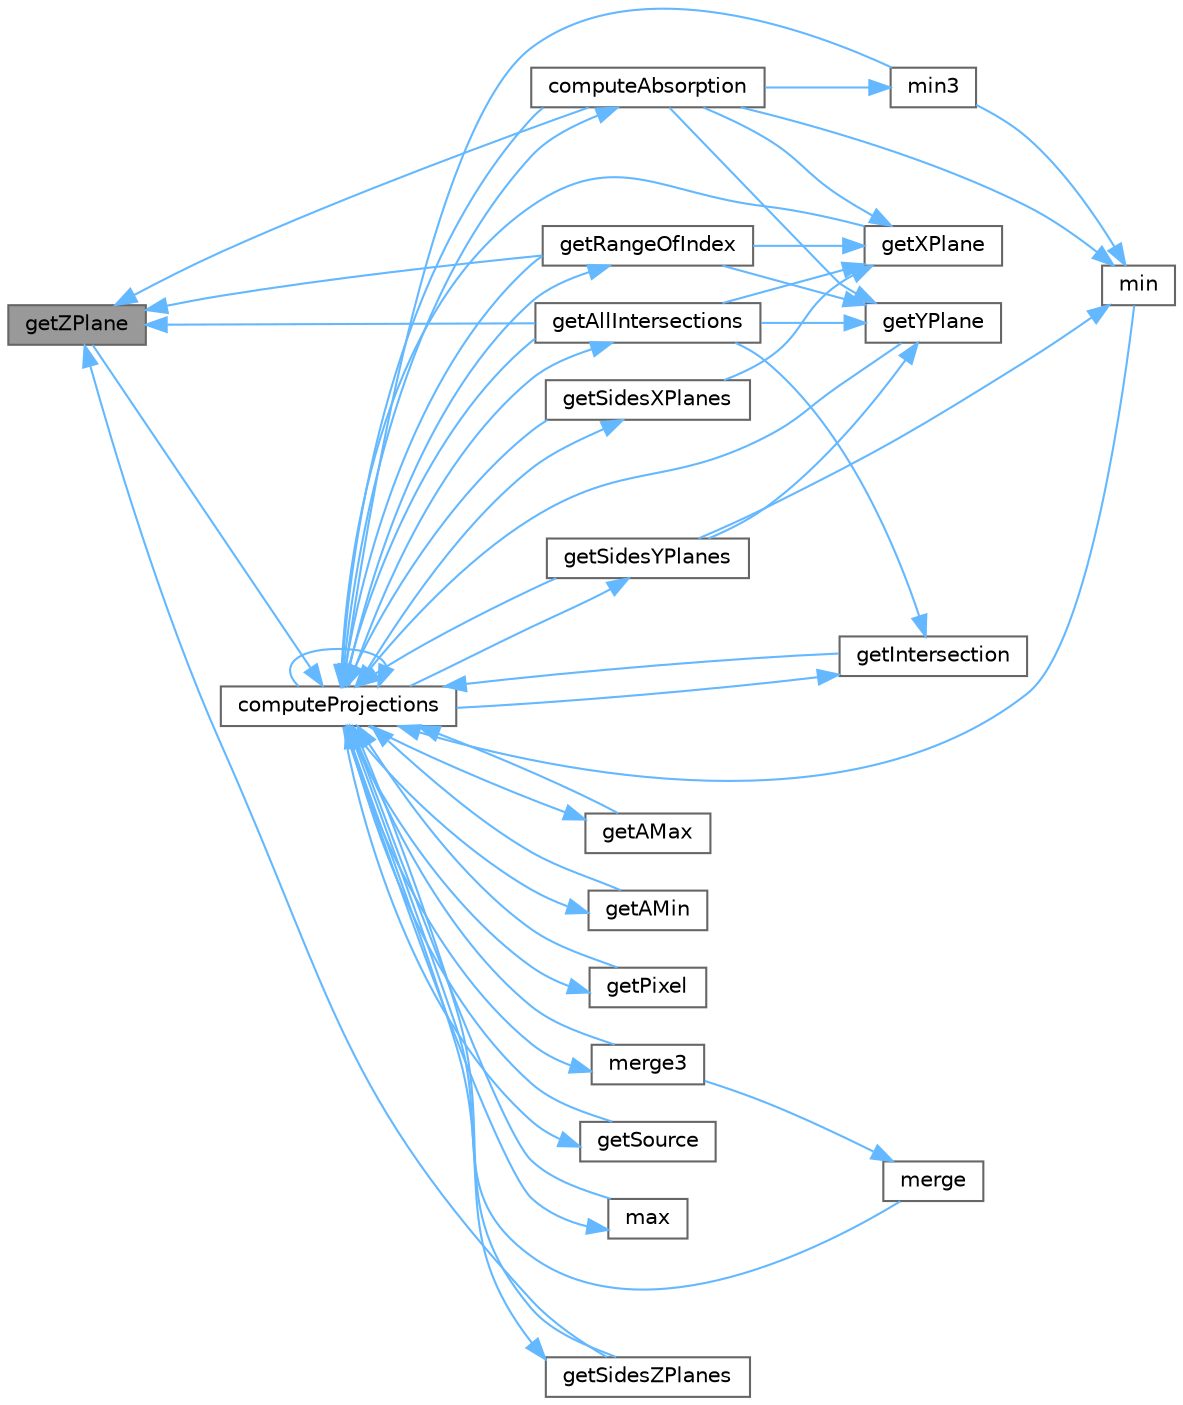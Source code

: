 digraph "getZPlane"
{
 // LATEX_PDF_SIZE
  bgcolor="transparent";
  edge [fontname=Helvetica,fontsize=10,labelfontname=Helvetica,labelfontsize=10];
  node [fontname=Helvetica,fontsize=10,shape=box,height=0.2,width=0.4];
  rankdir="LR";
  Node1 [id="Node000001",label="getZPlane",height=0.2,width=0.4,color="gray40", fillcolor="grey60", style="filled", fontcolor="black",tooltip="Computes the coordinate of a plane parallel relative to the XY plane."];
  Node1 -> Node2 [id="edge1_Node000001_Node000002",color="steelblue1",style="solid",tooltip=" "];
  Node2 [id="Node000002",label="computeProjections",height=0.2,width=0.4,color="grey40", fillcolor="white", style="filled",URL="$omp-projection_8c.html#a91c1483b31c2632b85f0f2d08e4be10a",tooltip="Computes the projection of a sub-section of the object into the detector for each source position."];
  Node2 -> Node3 [id="edge2_Node000002_Node000003",color="steelblue1",style="solid",tooltip=" "];
  Node3 [id="Node000003",label="computeAbsorption",height=0.2,width=0.4,color="grey40", fillcolor="white", style="filled",URL="$omp-projection_8c.html#ae3cde07607db3e42464648645ab82a5d",tooltip="Computes the projection attenuation of the radiological path of a ray."];
  Node3 -> Node2 [id="edge3_Node000003_Node000002",color="steelblue1",style="solid",tooltip=" "];
  Node3 -> Node4 [id="edge4_Node000003_Node000004",color="steelblue1",style="solid",tooltip=" "];
  Node4 [id="Node000004",label="getXPlane",height=0.2,width=0.4,color="grey40", fillcolor="white", style="filled",URL="$omp-projection_8c.html#a62994646d9adde2ff95ca4428a069d9b",tooltip="Computes the coordinate of a plane parallel relative to the YZ plane."];
  Node4 -> Node2 [id="edge5_Node000004_Node000002",color="steelblue1",style="solid",tooltip=" "];
  Node3 -> Node5 [id="edge6_Node000003_Node000005",color="steelblue1",style="solid",tooltip=" "];
  Node5 [id="Node000005",label="getYPlane",height=0.2,width=0.4,color="grey40", fillcolor="white", style="filled",URL="$omp-projection_8c.html#aefc902c2cb6a15330e6fe28c9d2787c4",tooltip="Computes the coordinate of a plane parallel relative to the XZ plane."];
  Node5 -> Node2 [id="edge7_Node000005_Node000002",color="steelblue1",style="solid",tooltip=" "];
  Node3 -> Node1 [id="edge8_Node000003_Node000001",color="steelblue1",style="solid",tooltip=" "];
  Node3 -> Node6 [id="edge9_Node000003_Node000006",color="steelblue1",style="solid",tooltip=" "];
  Node6 [id="Node000006",label="min",height=0.2,width=0.4,color="grey40", fillcolor="white", style="filled",URL="$omp-projection_8c.html#abd8bbcfabb3ddef2ccaafb9928a37b95",tooltip="Computes the minimum value between a and b."];
  Node6 -> Node2 [id="edge10_Node000006_Node000002",color="steelblue1",style="solid",tooltip=" "];
  Node3 -> Node7 [id="edge11_Node000003_Node000007",color="steelblue1",style="solid",tooltip=" "];
  Node7 [id="Node000007",label="min3",height=0.2,width=0.4,color="grey40", fillcolor="white", style="filled",URL="$omp-projection_8c.html#a242710ffc6c186821800ab581fc06174",tooltip="Computes the minimum value between a, b and c."];
  Node7 -> Node2 [id="edge12_Node000007_Node000002",color="steelblue1",style="solid",tooltip=" "];
  Node7 -> Node6 [id="edge13_Node000007_Node000006",color="steelblue1",style="solid",tooltip=" "];
  Node2 -> Node2 [id="edge14_Node000002_Node000002",color="steelblue1",style="solid",tooltip=" "];
  Node2 -> Node8 [id="edge15_Node000002_Node000008",color="steelblue1",style="solid",tooltip=" "];
  Node8 [id="Node000008",label="getAllIntersections",height=0.2,width=0.4,color="grey40", fillcolor="white", style="filled",URL="$omp-projection_8c.html#a5f51f5f74280e59e6dabea0ab4c2763b",tooltip="Computes the coordinates of the planes necessary to compute the intersections with the ray...."];
  Node8 -> Node2 [id="edge16_Node000008_Node000002",color="steelblue1",style="solid",tooltip=" "];
  Node8 -> Node9 [id="edge17_Node000008_Node000009",color="steelblue1",style="solid",tooltip=" "];
  Node9 [id="Node000009",label="getIntersection",height=0.2,width=0.4,color="grey40", fillcolor="white", style="filled",URL="$omp-projection_8c.html#a149a948293e53a037a1765c09ff71913",tooltip="Computes the the intersections between a ray and a set of planes."];
  Node9 -> Node2 [id="edge18_Node000009_Node000002",color="steelblue1",style="solid",tooltip=" "];
  Node8 -> Node4 [id="edge19_Node000008_Node000004",color="steelblue1",style="solid",tooltip=" "];
  Node8 -> Node5 [id="edge20_Node000008_Node000005",color="steelblue1",style="solid",tooltip=" "];
  Node8 -> Node1 [id="edge21_Node000008_Node000001",color="steelblue1",style="solid",tooltip=" "];
  Node2 -> Node10 [id="edge22_Node000002_Node000010",color="steelblue1",style="solid",tooltip=" "];
  Node10 [id="Node000010",label="getAMax",height=0.2,width=0.4,color="grey40", fillcolor="white", style="filled",URL="$omp-projection_8c.html#a285a0e4db4eb6abb181dd66dde16967d",tooltip="Computes the maximum parametric value a, representing the last intersection between ray and object."];
  Node10 -> Node2 [id="edge23_Node000010_Node000002",color="steelblue1",style="solid",tooltip=" "];
  Node2 -> Node11 [id="edge24_Node000002_Node000011",color="steelblue1",style="solid",tooltip=" "];
  Node11 [id="Node000011",label="getAMin",height=0.2,width=0.4,color="grey40", fillcolor="white", style="filled",URL="$omp-projection_8c.html#ab2c8fbc0bba7b91a3b9ffc8967ace715",tooltip="Computes the minimum parametric value a, representing the fist intersection between ray and object."];
  Node11 -> Node2 [id="edge25_Node000011_Node000002",color="steelblue1",style="solid",tooltip=" "];
  Node2 -> Node9 [id="edge26_Node000002_Node000009",color="steelblue1",style="solid",tooltip=" "];
  Node2 -> Node12 [id="edge27_Node000002_Node000012",color="steelblue1",style="solid",tooltip=" "];
  Node12 [id="Node000012",label="getPixel",height=0.2,width=0.4,color="grey40", fillcolor="white", style="filled",URL="$omp-projection_8c.html#a317aa107523bef48ac57d23d5efb84b0",tooltip="Retrieves the cartesian coordinates of a unit of the detector."];
  Node12 -> Node2 [id="edge28_Node000012_Node000002",color="steelblue1",style="solid",tooltip=" "];
  Node2 -> Node13 [id="edge29_Node000002_Node000013",color="steelblue1",style="solid",tooltip=" "];
  Node13 [id="Node000013",label="getRangeOfIndex",height=0.2,width=0.4,color="grey40", fillcolor="white", style="filled",URL="$omp-projection_8c.html#a92b78df62ad30990062a3e28546383ff",tooltip="Retrieves the range of parametric values of the planes."];
  Node13 -> Node2 [id="edge30_Node000013_Node000002",color="steelblue1",style="solid",tooltip=" "];
  Node13 -> Node4 [id="edge31_Node000013_Node000004",color="steelblue1",style="solid",tooltip=" "];
  Node13 -> Node5 [id="edge32_Node000013_Node000005",color="steelblue1",style="solid",tooltip=" "];
  Node13 -> Node1 [id="edge33_Node000013_Node000001",color="steelblue1",style="solid",tooltip=" "];
  Node2 -> Node14 [id="edge34_Node000002_Node000014",color="steelblue1",style="solid",tooltip=" "];
  Node14 [id="Node000014",label="getSidesXPlanes",height=0.2,width=0.4,color="grey40", fillcolor="white", style="filled",URL="$omp-projection_8c.html#a73161354b820cd053340e3c34ce89deb",tooltip="Computes a coordinate of the two planes of the object's sides orthogonal to the x axis."];
  Node14 -> Node2 [id="edge35_Node000014_Node000002",color="steelblue1",style="solid",tooltip=" "];
  Node14 -> Node4 [id="edge36_Node000014_Node000004",color="steelblue1",style="solid",tooltip=" "];
  Node2 -> Node15 [id="edge37_Node000002_Node000015",color="steelblue1",style="solid",tooltip=" "];
  Node15 [id="Node000015",label="getSidesYPlanes",height=0.2,width=0.4,color="grey40", fillcolor="white", style="filled",URL="$omp-projection_8c.html#ab15a86e6f3f3dea877a3b26c27057cad",tooltip="Computes a coordinate of the two planes of the object's sides orthogonal to the y axis."];
  Node15 -> Node2 [id="edge38_Node000015_Node000002",color="steelblue1",style="solid",tooltip=" "];
  Node15 -> Node5 [id="edge39_Node000015_Node000005",color="steelblue1",style="solid",tooltip=" "];
  Node15 -> Node6 [id="edge40_Node000015_Node000006",color="steelblue1",style="solid",tooltip=" "];
  Node2 -> Node16 [id="edge41_Node000002_Node000016",color="steelblue1",style="solid",tooltip=" "];
  Node16 [id="Node000016",label="getSidesZPlanes",height=0.2,width=0.4,color="grey40", fillcolor="white", style="filled",URL="$omp-projection_8c.html#a3505bc3d55ded9158d98b4571924fc7b",tooltip="Computes a coordinate of the two planes of the object's sides orthogonal to the z axis."];
  Node16 -> Node2 [id="edge42_Node000016_Node000002",color="steelblue1",style="solid",tooltip=" "];
  Node16 -> Node1 [id="edge43_Node000016_Node000001",color="steelblue1",style="solid",tooltip=" "];
  Node2 -> Node17 [id="edge44_Node000002_Node000017",color="steelblue1",style="solid",tooltip=" "];
  Node17 [id="Node000017",label="getSource",height=0.2,width=0.4,color="grey40", fillcolor="white", style="filled",URL="$omp-projection_8c.html#a35b227d2c53e8ecd95c97ccdea905846",tooltip="Retrieves the cartesian coordinates of the source."];
  Node17 -> Node2 [id="edge45_Node000017_Node000002",color="steelblue1",style="solid",tooltip=" "];
  Node2 -> Node18 [id="edge46_Node000002_Node000018",color="steelblue1",style="solid",tooltip=" "];
  Node18 [id="Node000018",label="max",height=0.2,width=0.4,color="grey40", fillcolor="white", style="filled",URL="$omp-projection_8c.html#af082905f7eac6d03e92015146bbc1925",tooltip="Computes the maximum value between a and b."];
  Node18 -> Node2 [id="edge47_Node000018_Node000002",color="steelblue1",style="solid",tooltip=" "];
  Node2 -> Node19 [id="edge48_Node000002_Node000019",color="steelblue1",style="solid",tooltip=" "];
  Node19 [id="Node000019",label="merge3",height=0.2,width=0.4,color="grey40", fillcolor="white", style="filled",URL="$omp-projection_8c.html#a8cf884d6fd46566644a22199397575d1",tooltip="Merges three sorted arrays into one single sorted array."];
  Node19 -> Node2 [id="edge49_Node000019_Node000002",color="steelblue1",style="solid",tooltip=" "];
  Node19 -> Node20 [id="edge50_Node000019_Node000020",color="steelblue1",style="solid",tooltip=" "];
  Node20 [id="Node000020",label="merge",height=0.2,width=0.4,color="grey40", fillcolor="white", style="filled",URL="$omp-projection_8c.html#af9298b6d30c4c2dd6463bbb435a18863",tooltip="Merges two sorted arrays into one single sorted array."];
  Node20 -> Node2 [id="edge51_Node000020_Node000002",color="steelblue1",style="solid",tooltip=" "];
}
